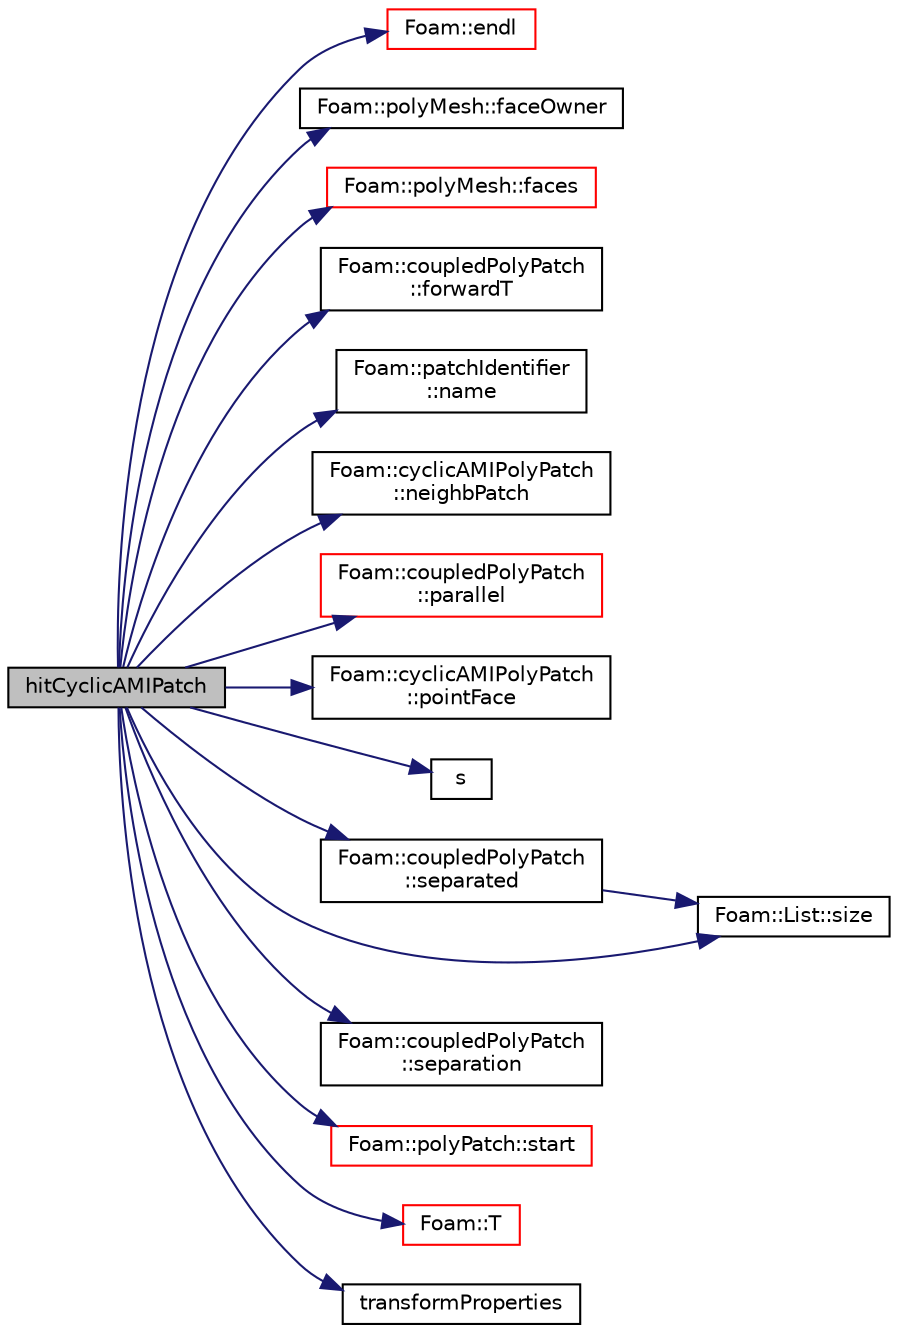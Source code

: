 digraph "hitCyclicAMIPatch"
{
  bgcolor="transparent";
  edge [fontname="Helvetica",fontsize="10",labelfontname="Helvetica",labelfontsize="10"];
  node [fontname="Helvetica",fontsize="10",shape=record];
  rankdir="LR";
  Node3286 [label="hitCyclicAMIPatch",height=0.2,width=0.4,color="black", fillcolor="grey75", style="filled", fontcolor="black"];
  Node3286 -> Node3287 [color="midnightblue",fontsize="10",style="solid",fontname="Helvetica"];
  Node3287 [label="Foam::endl",height=0.2,width=0.4,color="red",URL="$a21851.html#a2db8fe02a0d3909e9351bb4275b23ce4",tooltip="Add newline and flush stream. "];
  Node3286 -> Node3289 [color="midnightblue",fontsize="10",style="solid",fontname="Helvetica"];
  Node3289 [label="Foam::polyMesh::faceOwner",height=0.2,width=0.4,color="black",URL="$a28565.html#a57752b49bfee23ca1944c3fb0493974f",tooltip="Return face owner. "];
  Node3286 -> Node3290 [color="midnightblue",fontsize="10",style="solid",fontname="Helvetica"];
  Node3290 [label="Foam::polyMesh::faces",height=0.2,width=0.4,color="red",URL="$a28565.html#a431c0a24765f0bb6d32f6a03ce0e9b57",tooltip="Return raw faces. "];
  Node3286 -> Node3334 [color="midnightblue",fontsize="10",style="solid",fontname="Helvetica"];
  Node3334 [label="Foam::coupledPolyPatch\l::forwardT",height=0.2,width=0.4,color="black",URL="$a28581.html#ae135c648b81be5732b7634127e41608d",tooltip="Return face transformation tensor. "];
  Node3286 -> Node3335 [color="midnightblue",fontsize="10",style="solid",fontname="Helvetica"];
  Node3335 [label="Foam::patchIdentifier\l::name",height=0.2,width=0.4,color="black",URL="$a28273.html#acc80e00a8ac919288fb55bd14cc88bf6",tooltip="Return name. "];
  Node3286 -> Node3336 [color="midnightblue",fontsize="10",style="solid",fontname="Helvetica"];
  Node3336 [label="Foam::cyclicAMIPolyPatch\l::neighbPatch",height=0.2,width=0.4,color="black",URL="$a26077.html#a88ae12bb9d26eaa4a44fa52aa9f145ac",tooltip="Return a reference to the neighbour patch. "];
  Node3286 -> Node3337 [color="midnightblue",fontsize="10",style="solid",fontname="Helvetica"];
  Node3337 [label="Foam::coupledPolyPatch\l::parallel",height=0.2,width=0.4,color="red",URL="$a28581.html#a6f2ad23016ecf05385032d2ea2fea27d",tooltip="Are the cyclic planes parallel. "];
  Node3286 -> Node3339 [color="midnightblue",fontsize="10",style="solid",fontname="Helvetica"];
  Node3339 [label="Foam::cyclicAMIPolyPatch\l::pointFace",height=0.2,width=0.4,color="black",URL="$a26077.html#a18f5fc90ee67addc685f4f6e213311e6",tooltip="Return face index on neighbour patch which shares point p. "];
  Node3286 -> Node3340 [color="midnightblue",fontsize="10",style="solid",fontname="Helvetica"];
  Node3340 [label="s",height=0.2,width=0.4,color="black",URL="$a19343.html#abb9c4233033fad2ad0206cd4adad3b9f"];
  Node3286 -> Node3341 [color="midnightblue",fontsize="10",style="solid",fontname="Helvetica"];
  Node3341 [label="Foam::coupledPolyPatch\l::separated",height=0.2,width=0.4,color="black",URL="$a28581.html#a6b412b0f0250badc8106cec72d6b875c",tooltip="Are the planes separated. "];
  Node3341 -> Node3342 [color="midnightblue",fontsize="10",style="solid",fontname="Helvetica"];
  Node3342 [label="Foam::List::size",height=0.2,width=0.4,color="black",URL="$a26833.html#a8a5f6fa29bd4b500caf186f60245b384",tooltip="Override size to be inconsistent with allocated storage. "];
  Node3286 -> Node3343 [color="midnightblue",fontsize="10",style="solid",fontname="Helvetica"];
  Node3343 [label="Foam::coupledPolyPatch\l::separation",height=0.2,width=0.4,color="black",URL="$a28581.html#aa19aef17b000bba8d3a1b010b34af485",tooltip="If the planes are separated the separation vector. "];
  Node3286 -> Node3342 [color="midnightblue",fontsize="10",style="solid",fontname="Helvetica"];
  Node3286 -> Node3344 [color="midnightblue",fontsize="10",style="solid",fontname="Helvetica"];
  Node3344 [label="Foam::polyPatch::start",height=0.2,width=0.4,color="red",URL="$a28633.html#a6bfd3e3abb11e98bdb4b98671cec1234",tooltip="Return start label of this patch in the polyMesh face list. "];
  Node3286 -> Node3310 [color="midnightblue",fontsize="10",style="solid",fontname="Helvetica"];
  Node3310 [label="Foam::T",height=0.2,width=0.4,color="red",URL="$a21851.html#ae57fda0abb14bb0944947c463c6e09d4"];
  Node3286 -> Node3353 [color="midnightblue",fontsize="10",style="solid",fontname="Helvetica"];
  Node3353 [label="transformProperties",height=0.2,width=0.4,color="black",URL="$a24721.html#a021e6438cfdab7a29053eb812cda8ea3",tooltip="Transform the physical properties of the particle. "];
}

